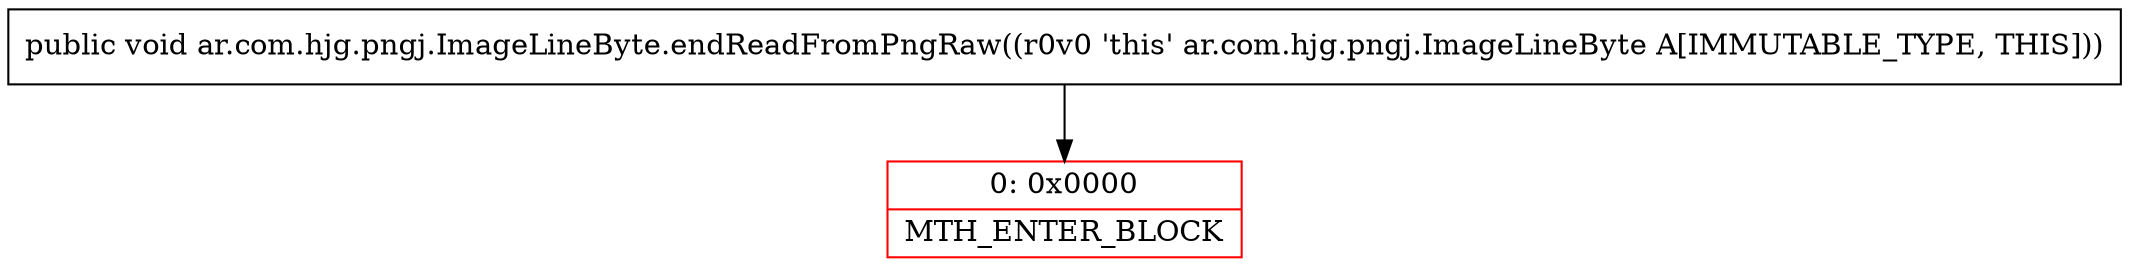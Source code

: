 digraph "CFG forar.com.hjg.pngj.ImageLineByte.endReadFromPngRaw()V" {
subgraph cluster_Region_116560115 {
label = "R(0)";
node [shape=record,color=blue];
}
Node_0 [shape=record,color=red,label="{0\:\ 0x0000|MTH_ENTER_BLOCK\l}"];
MethodNode[shape=record,label="{public void ar.com.hjg.pngj.ImageLineByte.endReadFromPngRaw((r0v0 'this' ar.com.hjg.pngj.ImageLineByte A[IMMUTABLE_TYPE, THIS])) }"];
MethodNode -> Node_0;
}

